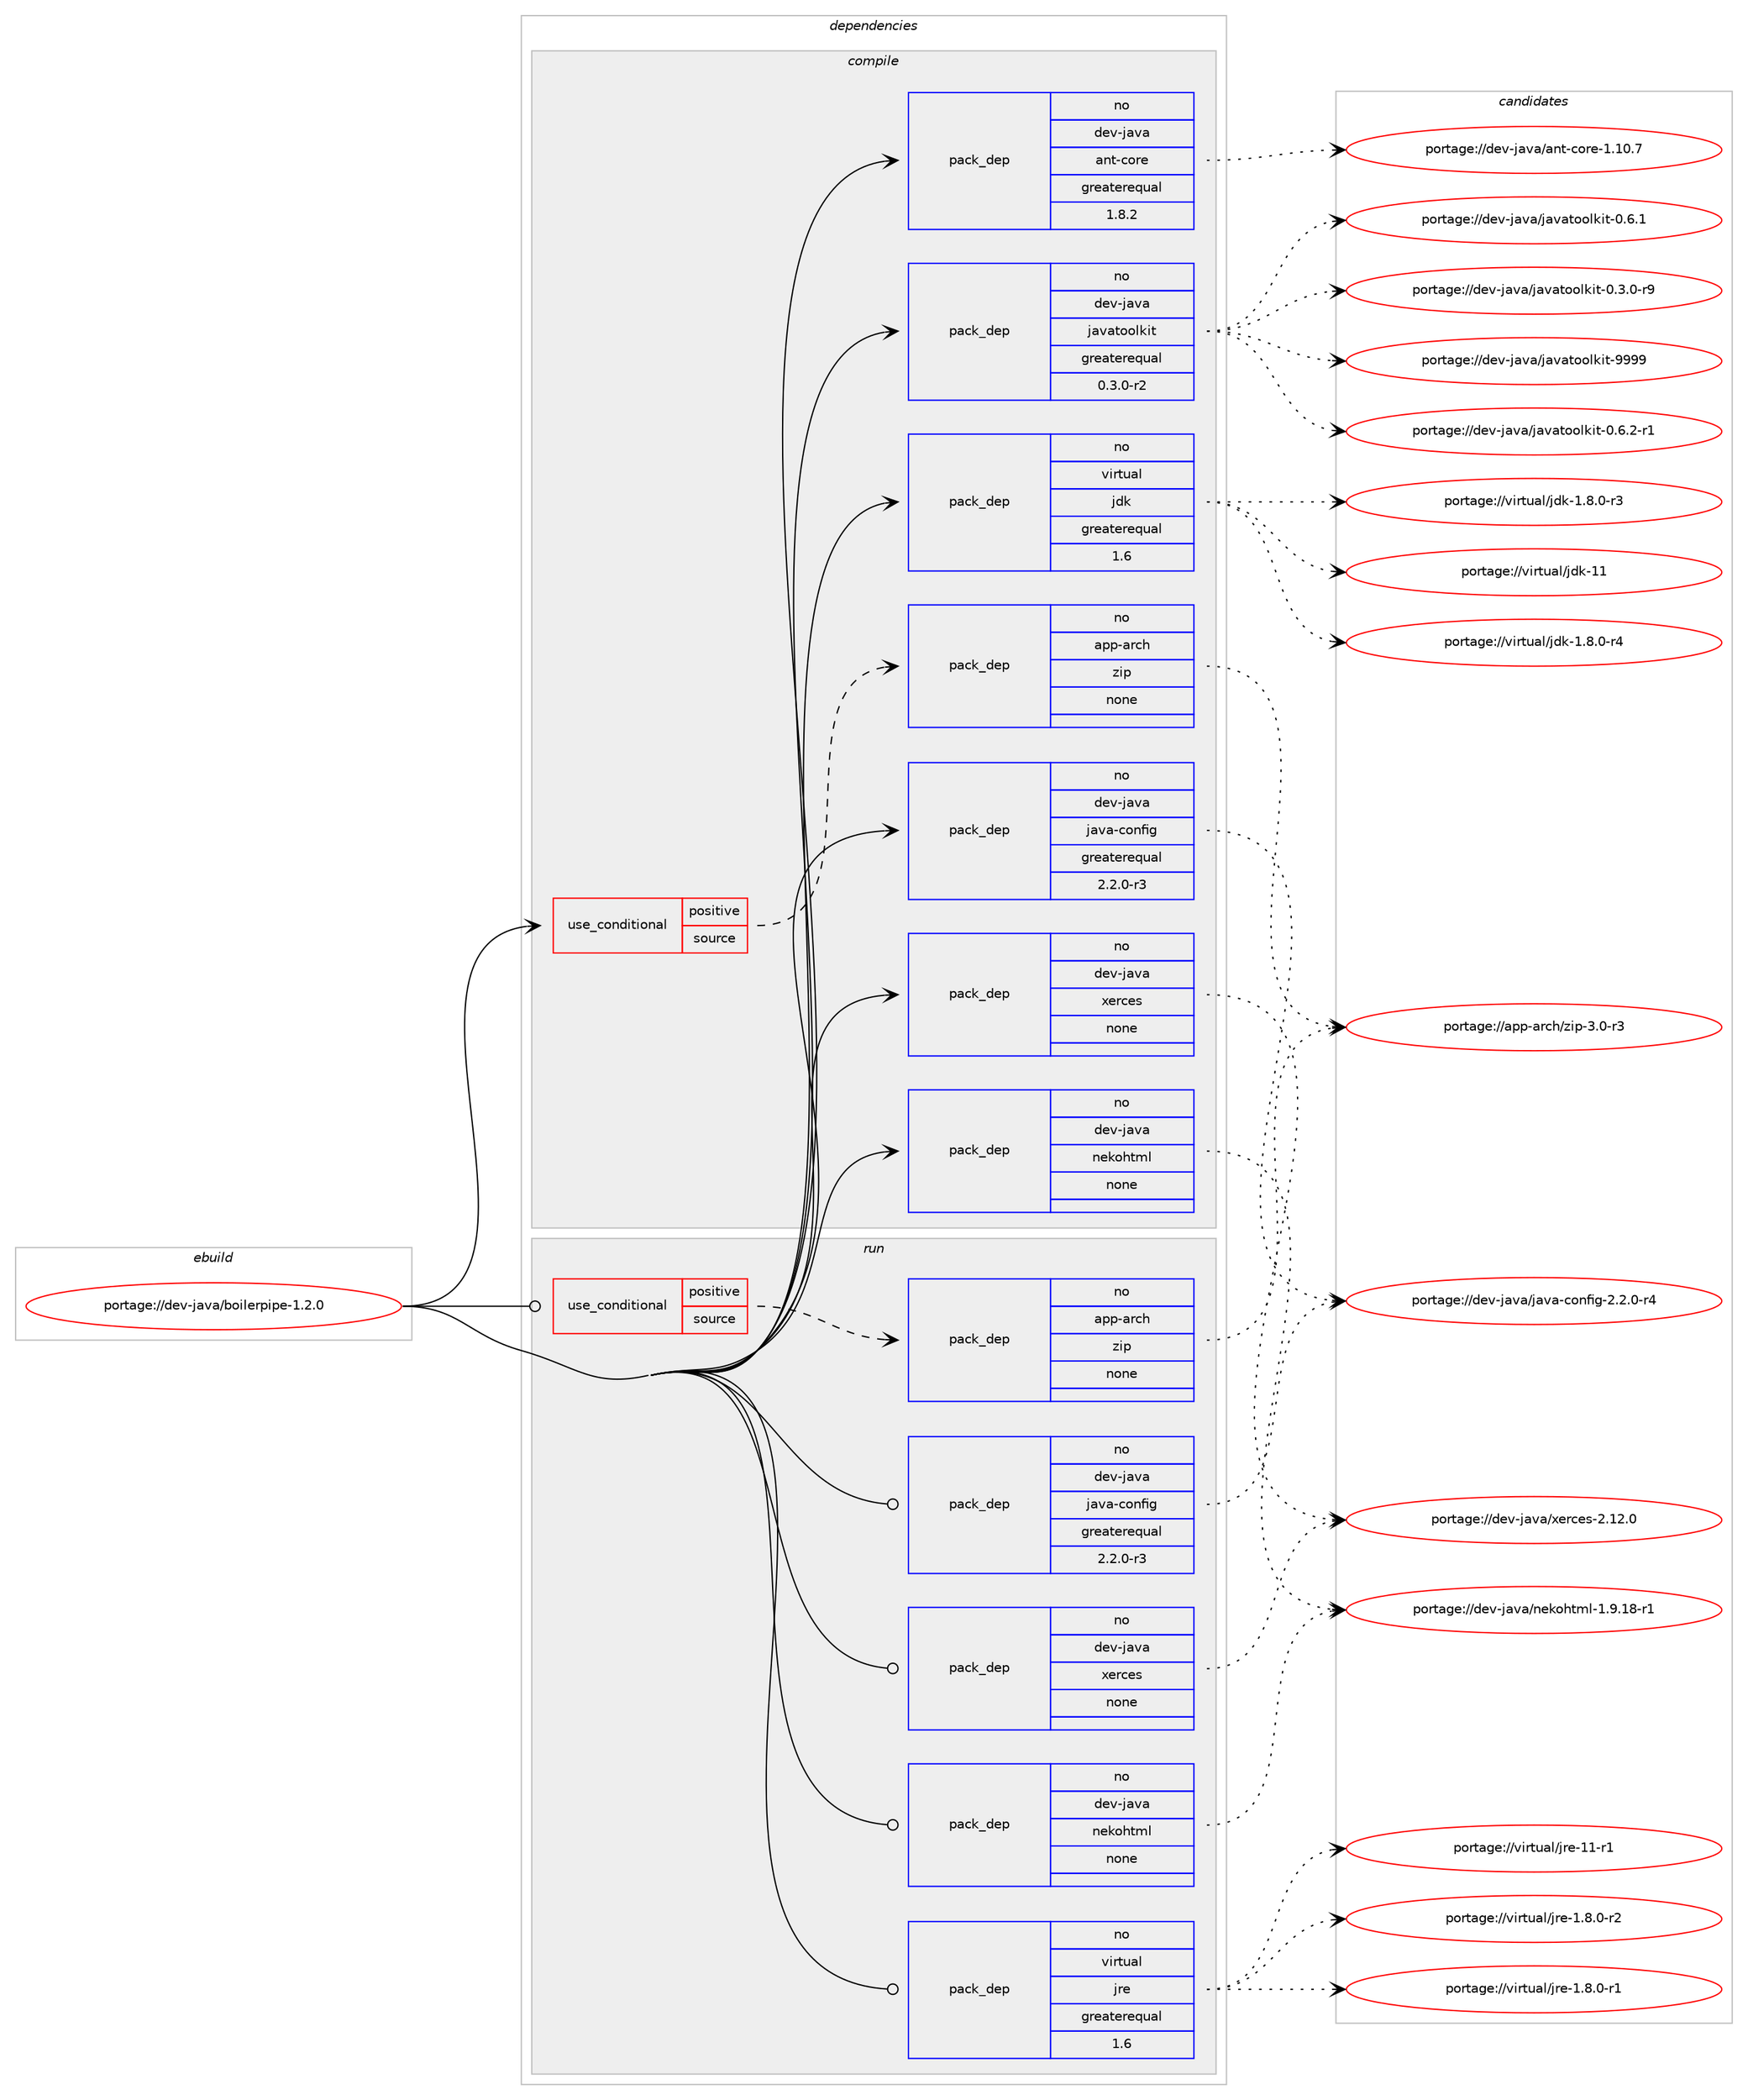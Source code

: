 digraph prolog {

# *************
# Graph options
# *************

newrank=true;
concentrate=true;
compound=true;
graph [rankdir=LR,fontname=Helvetica,fontsize=10,ranksep=1.5];#, ranksep=2.5, nodesep=0.2];
edge  [arrowhead=vee];
node  [fontname=Helvetica,fontsize=10];

# **********
# The ebuild
# **********

subgraph cluster_leftcol {
color=gray;
rank=same;
label=<<i>ebuild</i>>;
id [label="portage://dev-java/boilerpipe-1.2.0", color=red, width=4, href="../dev-java/boilerpipe-1.2.0.svg"];
}

# ****************
# The dependencies
# ****************

subgraph cluster_midcol {
color=gray;
label=<<i>dependencies</i>>;
subgraph cluster_compile {
fillcolor="#eeeeee";
style=filled;
label=<<i>compile</i>>;
subgraph cond130539 {
dependency533488 [label=<<TABLE BORDER="0" CELLBORDER="1" CELLSPACING="0" CELLPADDING="4"><TR><TD ROWSPAN="3" CELLPADDING="10">use_conditional</TD></TR><TR><TD>positive</TD></TR><TR><TD>source</TD></TR></TABLE>>, shape=none, color=red];
subgraph pack397328 {
dependency533489 [label=<<TABLE BORDER="0" CELLBORDER="1" CELLSPACING="0" CELLPADDING="4" WIDTH="220"><TR><TD ROWSPAN="6" CELLPADDING="30">pack_dep</TD></TR><TR><TD WIDTH="110">no</TD></TR><TR><TD>app-arch</TD></TR><TR><TD>zip</TD></TR><TR><TD>none</TD></TR><TR><TD></TD></TR></TABLE>>, shape=none, color=blue];
}
dependency533488:e -> dependency533489:w [weight=20,style="dashed",arrowhead="vee"];
}
id:e -> dependency533488:w [weight=20,style="solid",arrowhead="vee"];
subgraph pack397329 {
dependency533490 [label=<<TABLE BORDER="0" CELLBORDER="1" CELLSPACING="0" CELLPADDING="4" WIDTH="220"><TR><TD ROWSPAN="6" CELLPADDING="30">pack_dep</TD></TR><TR><TD WIDTH="110">no</TD></TR><TR><TD>dev-java</TD></TR><TR><TD>ant-core</TD></TR><TR><TD>greaterequal</TD></TR><TR><TD>1.8.2</TD></TR></TABLE>>, shape=none, color=blue];
}
id:e -> dependency533490:w [weight=20,style="solid",arrowhead="vee"];
subgraph pack397330 {
dependency533491 [label=<<TABLE BORDER="0" CELLBORDER="1" CELLSPACING="0" CELLPADDING="4" WIDTH="220"><TR><TD ROWSPAN="6" CELLPADDING="30">pack_dep</TD></TR><TR><TD WIDTH="110">no</TD></TR><TR><TD>dev-java</TD></TR><TR><TD>java-config</TD></TR><TR><TD>greaterequal</TD></TR><TR><TD>2.2.0-r3</TD></TR></TABLE>>, shape=none, color=blue];
}
id:e -> dependency533491:w [weight=20,style="solid",arrowhead="vee"];
subgraph pack397331 {
dependency533492 [label=<<TABLE BORDER="0" CELLBORDER="1" CELLSPACING="0" CELLPADDING="4" WIDTH="220"><TR><TD ROWSPAN="6" CELLPADDING="30">pack_dep</TD></TR><TR><TD WIDTH="110">no</TD></TR><TR><TD>dev-java</TD></TR><TR><TD>javatoolkit</TD></TR><TR><TD>greaterequal</TD></TR><TR><TD>0.3.0-r2</TD></TR></TABLE>>, shape=none, color=blue];
}
id:e -> dependency533492:w [weight=20,style="solid",arrowhead="vee"];
subgraph pack397332 {
dependency533493 [label=<<TABLE BORDER="0" CELLBORDER="1" CELLSPACING="0" CELLPADDING="4" WIDTH="220"><TR><TD ROWSPAN="6" CELLPADDING="30">pack_dep</TD></TR><TR><TD WIDTH="110">no</TD></TR><TR><TD>dev-java</TD></TR><TR><TD>nekohtml</TD></TR><TR><TD>none</TD></TR><TR><TD></TD></TR></TABLE>>, shape=none, color=blue];
}
id:e -> dependency533493:w [weight=20,style="solid",arrowhead="vee"];
subgraph pack397333 {
dependency533494 [label=<<TABLE BORDER="0" CELLBORDER="1" CELLSPACING="0" CELLPADDING="4" WIDTH="220"><TR><TD ROWSPAN="6" CELLPADDING="30">pack_dep</TD></TR><TR><TD WIDTH="110">no</TD></TR><TR><TD>dev-java</TD></TR><TR><TD>xerces</TD></TR><TR><TD>none</TD></TR><TR><TD></TD></TR></TABLE>>, shape=none, color=blue];
}
id:e -> dependency533494:w [weight=20,style="solid",arrowhead="vee"];
subgraph pack397334 {
dependency533495 [label=<<TABLE BORDER="0" CELLBORDER="1" CELLSPACING="0" CELLPADDING="4" WIDTH="220"><TR><TD ROWSPAN="6" CELLPADDING="30">pack_dep</TD></TR><TR><TD WIDTH="110">no</TD></TR><TR><TD>virtual</TD></TR><TR><TD>jdk</TD></TR><TR><TD>greaterequal</TD></TR><TR><TD>1.6</TD></TR></TABLE>>, shape=none, color=blue];
}
id:e -> dependency533495:w [weight=20,style="solid",arrowhead="vee"];
}
subgraph cluster_compileandrun {
fillcolor="#eeeeee";
style=filled;
label=<<i>compile and run</i>>;
}
subgraph cluster_run {
fillcolor="#eeeeee";
style=filled;
label=<<i>run</i>>;
subgraph cond130540 {
dependency533496 [label=<<TABLE BORDER="0" CELLBORDER="1" CELLSPACING="0" CELLPADDING="4"><TR><TD ROWSPAN="3" CELLPADDING="10">use_conditional</TD></TR><TR><TD>positive</TD></TR><TR><TD>source</TD></TR></TABLE>>, shape=none, color=red];
subgraph pack397335 {
dependency533497 [label=<<TABLE BORDER="0" CELLBORDER="1" CELLSPACING="0" CELLPADDING="4" WIDTH="220"><TR><TD ROWSPAN="6" CELLPADDING="30">pack_dep</TD></TR><TR><TD WIDTH="110">no</TD></TR><TR><TD>app-arch</TD></TR><TR><TD>zip</TD></TR><TR><TD>none</TD></TR><TR><TD></TD></TR></TABLE>>, shape=none, color=blue];
}
dependency533496:e -> dependency533497:w [weight=20,style="dashed",arrowhead="vee"];
}
id:e -> dependency533496:w [weight=20,style="solid",arrowhead="odot"];
subgraph pack397336 {
dependency533498 [label=<<TABLE BORDER="0" CELLBORDER="1" CELLSPACING="0" CELLPADDING="4" WIDTH="220"><TR><TD ROWSPAN="6" CELLPADDING="30">pack_dep</TD></TR><TR><TD WIDTH="110">no</TD></TR><TR><TD>dev-java</TD></TR><TR><TD>java-config</TD></TR><TR><TD>greaterequal</TD></TR><TR><TD>2.2.0-r3</TD></TR></TABLE>>, shape=none, color=blue];
}
id:e -> dependency533498:w [weight=20,style="solid",arrowhead="odot"];
subgraph pack397337 {
dependency533499 [label=<<TABLE BORDER="0" CELLBORDER="1" CELLSPACING="0" CELLPADDING="4" WIDTH="220"><TR><TD ROWSPAN="6" CELLPADDING="30">pack_dep</TD></TR><TR><TD WIDTH="110">no</TD></TR><TR><TD>dev-java</TD></TR><TR><TD>nekohtml</TD></TR><TR><TD>none</TD></TR><TR><TD></TD></TR></TABLE>>, shape=none, color=blue];
}
id:e -> dependency533499:w [weight=20,style="solid",arrowhead="odot"];
subgraph pack397338 {
dependency533500 [label=<<TABLE BORDER="0" CELLBORDER="1" CELLSPACING="0" CELLPADDING="4" WIDTH="220"><TR><TD ROWSPAN="6" CELLPADDING="30">pack_dep</TD></TR><TR><TD WIDTH="110">no</TD></TR><TR><TD>dev-java</TD></TR><TR><TD>xerces</TD></TR><TR><TD>none</TD></TR><TR><TD></TD></TR></TABLE>>, shape=none, color=blue];
}
id:e -> dependency533500:w [weight=20,style="solid",arrowhead="odot"];
subgraph pack397339 {
dependency533501 [label=<<TABLE BORDER="0" CELLBORDER="1" CELLSPACING="0" CELLPADDING="4" WIDTH="220"><TR><TD ROWSPAN="6" CELLPADDING="30">pack_dep</TD></TR><TR><TD WIDTH="110">no</TD></TR><TR><TD>virtual</TD></TR><TR><TD>jre</TD></TR><TR><TD>greaterequal</TD></TR><TR><TD>1.6</TD></TR></TABLE>>, shape=none, color=blue];
}
id:e -> dependency533501:w [weight=20,style="solid",arrowhead="odot"];
}
}

# **************
# The candidates
# **************

subgraph cluster_choices {
rank=same;
color=gray;
label=<<i>candidates</i>>;

subgraph choice397328 {
color=black;
nodesep=1;
choice9711211245971149910447122105112455146484511451 [label="portage://app-arch/zip-3.0-r3", color=red, width=4,href="../app-arch/zip-3.0-r3.svg"];
dependency533489:e -> choice9711211245971149910447122105112455146484511451:w [style=dotted,weight="100"];
}
subgraph choice397329 {
color=black;
nodesep=1;
choice1001011184510697118974797110116459911111410145494649484655 [label="portage://dev-java/ant-core-1.10.7", color=red, width=4,href="../dev-java/ant-core-1.10.7.svg"];
dependency533490:e -> choice1001011184510697118974797110116459911111410145494649484655:w [style=dotted,weight="100"];
}
subgraph choice397330 {
color=black;
nodesep=1;
choice10010111845106971189747106971189745991111101021051034550465046484511452 [label="portage://dev-java/java-config-2.2.0-r4", color=red, width=4,href="../dev-java/java-config-2.2.0-r4.svg"];
dependency533491:e -> choice10010111845106971189747106971189745991111101021051034550465046484511452:w [style=dotted,weight="100"];
}
subgraph choice397331 {
color=black;
nodesep=1;
choice1001011184510697118974710697118971161111111081071051164557575757 [label="portage://dev-java/javatoolkit-9999", color=red, width=4,href="../dev-java/javatoolkit-9999.svg"];
choice1001011184510697118974710697118971161111111081071051164548465446504511449 [label="portage://dev-java/javatoolkit-0.6.2-r1", color=red, width=4,href="../dev-java/javatoolkit-0.6.2-r1.svg"];
choice100101118451069711897471069711897116111111108107105116454846544649 [label="portage://dev-java/javatoolkit-0.6.1", color=red, width=4,href="../dev-java/javatoolkit-0.6.1.svg"];
choice1001011184510697118974710697118971161111111081071051164548465146484511457 [label="portage://dev-java/javatoolkit-0.3.0-r9", color=red, width=4,href="../dev-java/javatoolkit-0.3.0-r9.svg"];
dependency533492:e -> choice1001011184510697118974710697118971161111111081071051164557575757:w [style=dotted,weight="100"];
dependency533492:e -> choice1001011184510697118974710697118971161111111081071051164548465446504511449:w [style=dotted,weight="100"];
dependency533492:e -> choice100101118451069711897471069711897116111111108107105116454846544649:w [style=dotted,weight="100"];
dependency533492:e -> choice1001011184510697118974710697118971161111111081071051164548465146484511457:w [style=dotted,weight="100"];
}
subgraph choice397332 {
color=black;
nodesep=1;
choice10010111845106971189747110101107111104116109108454946574649564511449 [label="portage://dev-java/nekohtml-1.9.18-r1", color=red, width=4,href="../dev-java/nekohtml-1.9.18-r1.svg"];
dependency533493:e -> choice10010111845106971189747110101107111104116109108454946574649564511449:w [style=dotted,weight="100"];
}
subgraph choice397333 {
color=black;
nodesep=1;
choice100101118451069711897471201011149910111545504649504648 [label="portage://dev-java/xerces-2.12.0", color=red, width=4,href="../dev-java/xerces-2.12.0.svg"];
dependency533494:e -> choice100101118451069711897471201011149910111545504649504648:w [style=dotted,weight="100"];
}
subgraph choice397334 {
color=black;
nodesep=1;
choice1181051141161179710847106100107454949 [label="portage://virtual/jdk-11", color=red, width=4,href="../virtual/jdk-11.svg"];
choice11810511411611797108471061001074549465646484511452 [label="portage://virtual/jdk-1.8.0-r4", color=red, width=4,href="../virtual/jdk-1.8.0-r4.svg"];
choice11810511411611797108471061001074549465646484511451 [label="portage://virtual/jdk-1.8.0-r3", color=red, width=4,href="../virtual/jdk-1.8.0-r3.svg"];
dependency533495:e -> choice1181051141161179710847106100107454949:w [style=dotted,weight="100"];
dependency533495:e -> choice11810511411611797108471061001074549465646484511452:w [style=dotted,weight="100"];
dependency533495:e -> choice11810511411611797108471061001074549465646484511451:w [style=dotted,weight="100"];
}
subgraph choice397335 {
color=black;
nodesep=1;
choice9711211245971149910447122105112455146484511451 [label="portage://app-arch/zip-3.0-r3", color=red, width=4,href="../app-arch/zip-3.0-r3.svg"];
dependency533497:e -> choice9711211245971149910447122105112455146484511451:w [style=dotted,weight="100"];
}
subgraph choice397336 {
color=black;
nodesep=1;
choice10010111845106971189747106971189745991111101021051034550465046484511452 [label="portage://dev-java/java-config-2.2.0-r4", color=red, width=4,href="../dev-java/java-config-2.2.0-r4.svg"];
dependency533498:e -> choice10010111845106971189747106971189745991111101021051034550465046484511452:w [style=dotted,weight="100"];
}
subgraph choice397337 {
color=black;
nodesep=1;
choice10010111845106971189747110101107111104116109108454946574649564511449 [label="portage://dev-java/nekohtml-1.9.18-r1", color=red, width=4,href="../dev-java/nekohtml-1.9.18-r1.svg"];
dependency533499:e -> choice10010111845106971189747110101107111104116109108454946574649564511449:w [style=dotted,weight="100"];
}
subgraph choice397338 {
color=black;
nodesep=1;
choice100101118451069711897471201011149910111545504649504648 [label="portage://dev-java/xerces-2.12.0", color=red, width=4,href="../dev-java/xerces-2.12.0.svg"];
dependency533500:e -> choice100101118451069711897471201011149910111545504649504648:w [style=dotted,weight="100"];
}
subgraph choice397339 {
color=black;
nodesep=1;
choice11810511411611797108471061141014549494511449 [label="portage://virtual/jre-11-r1", color=red, width=4,href="../virtual/jre-11-r1.svg"];
choice11810511411611797108471061141014549465646484511450 [label="portage://virtual/jre-1.8.0-r2", color=red, width=4,href="../virtual/jre-1.8.0-r2.svg"];
choice11810511411611797108471061141014549465646484511449 [label="portage://virtual/jre-1.8.0-r1", color=red, width=4,href="../virtual/jre-1.8.0-r1.svg"];
dependency533501:e -> choice11810511411611797108471061141014549494511449:w [style=dotted,weight="100"];
dependency533501:e -> choice11810511411611797108471061141014549465646484511450:w [style=dotted,weight="100"];
dependency533501:e -> choice11810511411611797108471061141014549465646484511449:w [style=dotted,weight="100"];
}
}

}
